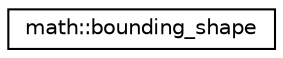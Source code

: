 digraph "Graphical Class Hierarchy"
{
  edge [fontname="Helvetica",fontsize="10",labelfontname="Helvetica",labelfontsize="10"];
  node [fontname="Helvetica",fontsize="10",shape=record];
  rankdir="LR";
  Node0 [label="math::bounding_shape",height=0.2,width=0.4,color="black", fillcolor="white", style="filled",URL="$structmath_1_1bounding__shape.html"];
}
